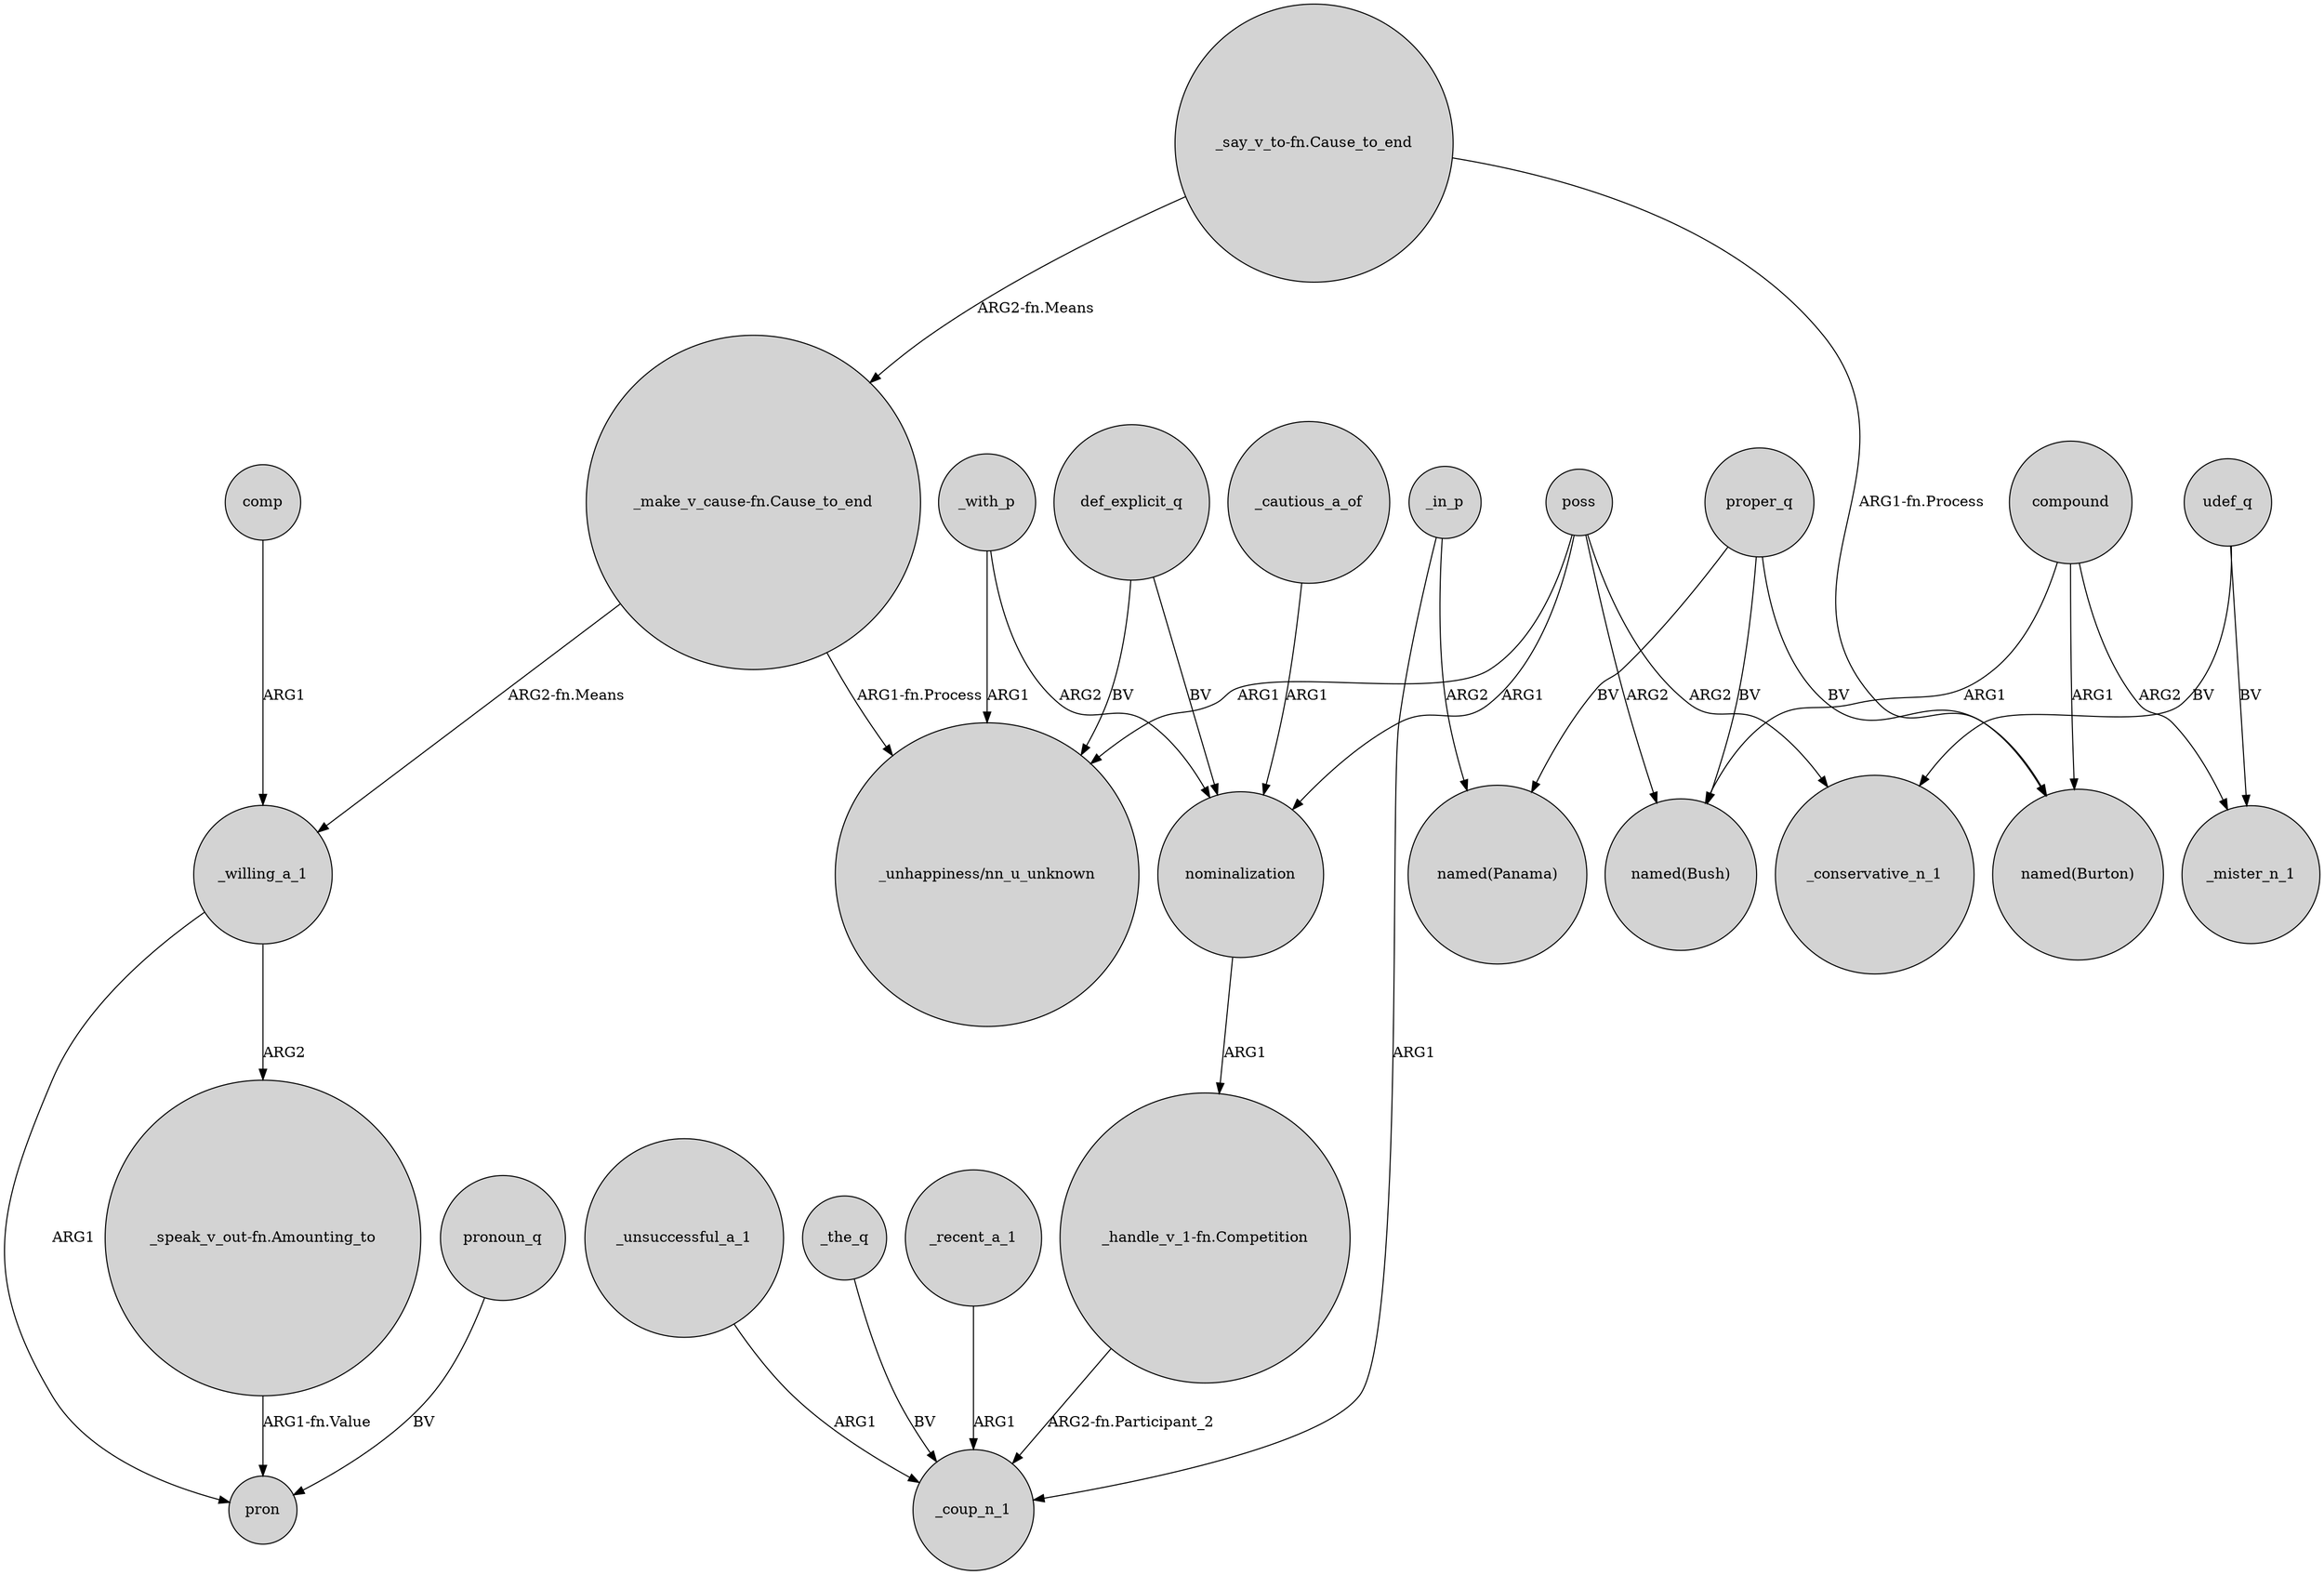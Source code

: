 digraph {
	node [shape=circle style=filled]
	_willing_a_1 -> "_speak_v_out-fn.Amounting_to" [label=ARG2]
	compound -> _mister_n_1 [label=ARG2]
	compound -> "named(Burton)" [label=ARG1]
	compound -> "named(Bush)" [label=ARG1]
	_with_p -> "_unhappiness/nn_u_unknown" [label=ARG1]
	_the_q -> _coup_n_1 [label=BV]
	udef_q -> _mister_n_1 [label=BV]
	poss -> _conservative_n_1 [label=ARG2]
	poss -> nominalization [label=ARG1]
	pronoun_q -> pron [label=BV]
	_recent_a_1 -> _coup_n_1 [label=ARG1]
	"_say_v_to-fn.Cause_to_end" -> "named(Burton)" [label="ARG1-fn.Process"]
	proper_q -> "named(Bush)" [label=BV]
	_in_p -> "named(Panama)" [label=ARG2]
	def_explicit_q -> "_unhappiness/nn_u_unknown" [label=BV]
	"_speak_v_out-fn.Amounting_to" -> pron [label="ARG1-fn.Value"]
	"_say_v_to-fn.Cause_to_end" -> "_make_v_cause-fn.Cause_to_end" [label="ARG2-fn.Means"]
	_willing_a_1 -> pron [label=ARG1]
	def_explicit_q -> nominalization [label=BV]
	proper_q -> "named(Panama)" [label=BV]
	"_make_v_cause-fn.Cause_to_end" -> "_unhappiness/nn_u_unknown" [label="ARG1-fn.Process"]
	_in_p -> _coup_n_1 [label=ARG1]
	"_make_v_cause-fn.Cause_to_end" -> _willing_a_1 [label="ARG2-fn.Means"]
	poss -> "_unhappiness/nn_u_unknown" [label=ARG1]
	poss -> "named(Bush)" [label=ARG2]
	"_handle_v_1-fn.Competition" -> _coup_n_1 [label="ARG2-fn.Participant_2"]
	_cautious_a_of -> nominalization [label=ARG1]
	_unsuccessful_a_1 -> _coup_n_1 [label=ARG1]
	nominalization -> "_handle_v_1-fn.Competition" [label=ARG1]
	proper_q -> "named(Burton)" [label=BV]
	udef_q -> _conservative_n_1 [label=BV]
	comp -> _willing_a_1 [label=ARG1]
	_with_p -> nominalization [label=ARG2]
}
